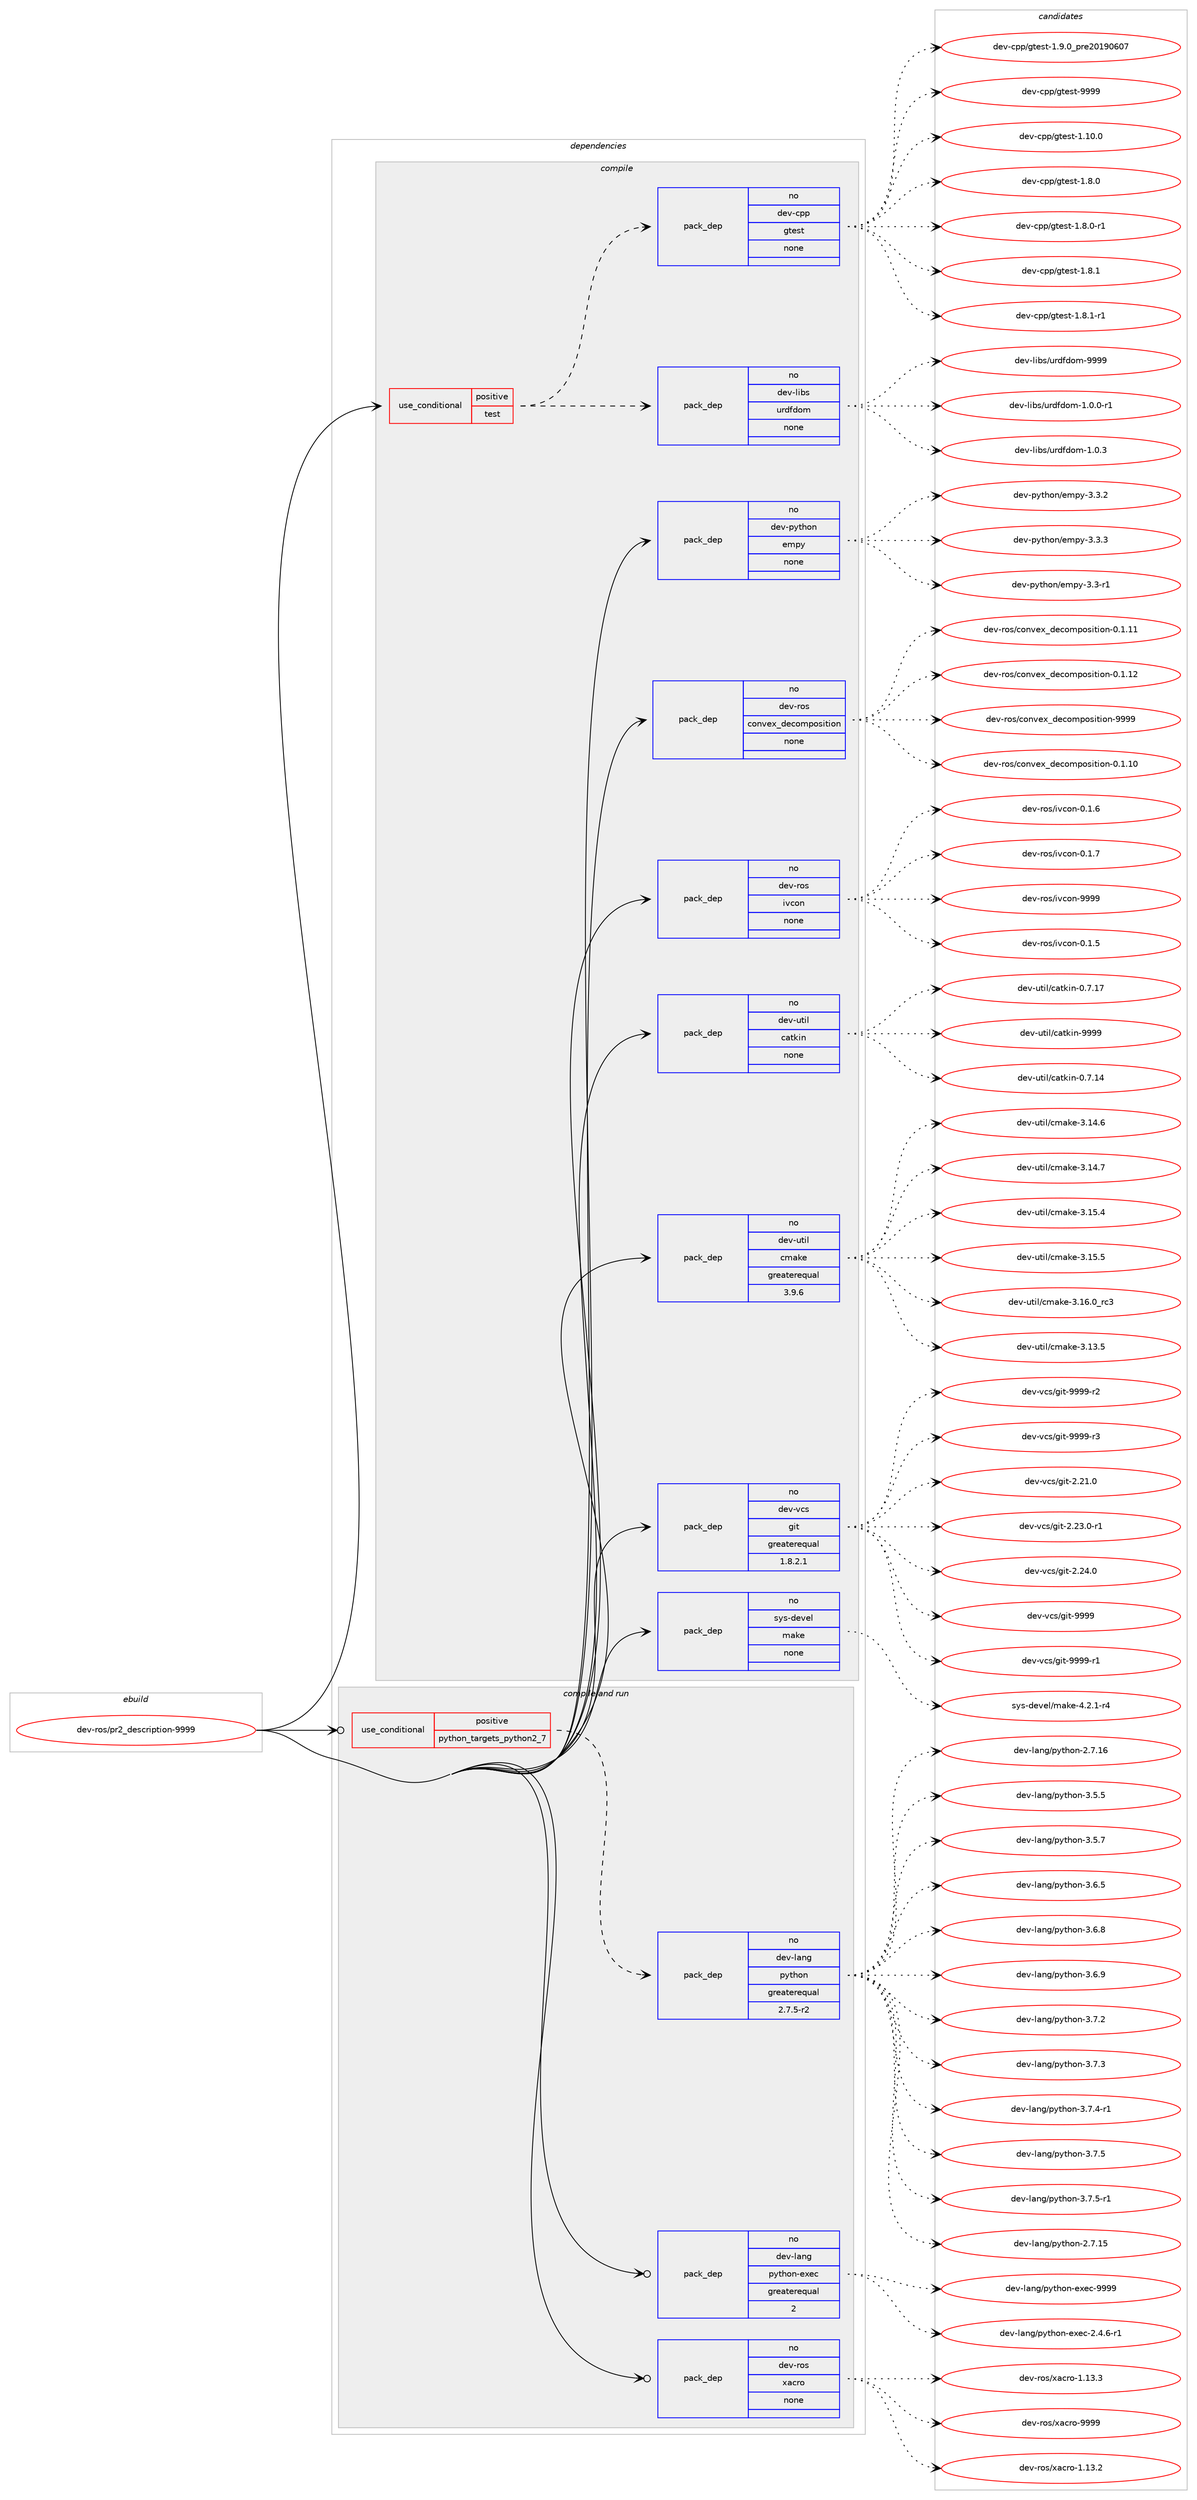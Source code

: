 digraph prolog {

# *************
# Graph options
# *************

newrank=true;
concentrate=true;
compound=true;
graph [rankdir=LR,fontname=Helvetica,fontsize=10,ranksep=1.5];#, ranksep=2.5, nodesep=0.2];
edge  [arrowhead=vee];
node  [fontname=Helvetica,fontsize=10];

# **********
# The ebuild
# **********

subgraph cluster_leftcol {
color=gray;
rank=same;
label=<<i>ebuild</i>>;
id [label="dev-ros/pr2_description-9999", color=red, width=4, href="../dev-ros/pr2_description-9999.svg"];
}

# ****************
# The dependencies
# ****************

subgraph cluster_midcol {
color=gray;
label=<<i>dependencies</i>>;
subgraph cluster_compile {
fillcolor="#eeeeee";
style=filled;
label=<<i>compile</i>>;
subgraph cond154178 {
dependency658414 [label=<<TABLE BORDER="0" CELLBORDER="1" CELLSPACING="0" CELLPADDING="4"><TR><TD ROWSPAN="3" CELLPADDING="10">use_conditional</TD></TR><TR><TD>positive</TD></TR><TR><TD>test</TD></TR></TABLE>>, shape=none, color=red];
subgraph pack492330 {
dependency658415 [label=<<TABLE BORDER="0" CELLBORDER="1" CELLSPACING="0" CELLPADDING="4" WIDTH="220"><TR><TD ROWSPAN="6" CELLPADDING="30">pack_dep</TD></TR><TR><TD WIDTH="110">no</TD></TR><TR><TD>dev-libs</TD></TR><TR><TD>urdfdom</TD></TR><TR><TD>none</TD></TR><TR><TD></TD></TR></TABLE>>, shape=none, color=blue];
}
dependency658414:e -> dependency658415:w [weight=20,style="dashed",arrowhead="vee"];
subgraph pack492331 {
dependency658416 [label=<<TABLE BORDER="0" CELLBORDER="1" CELLSPACING="0" CELLPADDING="4" WIDTH="220"><TR><TD ROWSPAN="6" CELLPADDING="30">pack_dep</TD></TR><TR><TD WIDTH="110">no</TD></TR><TR><TD>dev-cpp</TD></TR><TR><TD>gtest</TD></TR><TR><TD>none</TD></TR><TR><TD></TD></TR></TABLE>>, shape=none, color=blue];
}
dependency658414:e -> dependency658416:w [weight=20,style="dashed",arrowhead="vee"];
}
id:e -> dependency658414:w [weight=20,style="solid",arrowhead="vee"];
subgraph pack492332 {
dependency658417 [label=<<TABLE BORDER="0" CELLBORDER="1" CELLSPACING="0" CELLPADDING="4" WIDTH="220"><TR><TD ROWSPAN="6" CELLPADDING="30">pack_dep</TD></TR><TR><TD WIDTH="110">no</TD></TR><TR><TD>dev-python</TD></TR><TR><TD>empy</TD></TR><TR><TD>none</TD></TR><TR><TD></TD></TR></TABLE>>, shape=none, color=blue];
}
id:e -> dependency658417:w [weight=20,style="solid",arrowhead="vee"];
subgraph pack492333 {
dependency658418 [label=<<TABLE BORDER="0" CELLBORDER="1" CELLSPACING="0" CELLPADDING="4" WIDTH="220"><TR><TD ROWSPAN="6" CELLPADDING="30">pack_dep</TD></TR><TR><TD WIDTH="110">no</TD></TR><TR><TD>dev-ros</TD></TR><TR><TD>convex_decomposition</TD></TR><TR><TD>none</TD></TR><TR><TD></TD></TR></TABLE>>, shape=none, color=blue];
}
id:e -> dependency658418:w [weight=20,style="solid",arrowhead="vee"];
subgraph pack492334 {
dependency658419 [label=<<TABLE BORDER="0" CELLBORDER="1" CELLSPACING="0" CELLPADDING="4" WIDTH="220"><TR><TD ROWSPAN="6" CELLPADDING="30">pack_dep</TD></TR><TR><TD WIDTH="110">no</TD></TR><TR><TD>dev-ros</TD></TR><TR><TD>ivcon</TD></TR><TR><TD>none</TD></TR><TR><TD></TD></TR></TABLE>>, shape=none, color=blue];
}
id:e -> dependency658419:w [weight=20,style="solid",arrowhead="vee"];
subgraph pack492335 {
dependency658420 [label=<<TABLE BORDER="0" CELLBORDER="1" CELLSPACING="0" CELLPADDING="4" WIDTH="220"><TR><TD ROWSPAN="6" CELLPADDING="30">pack_dep</TD></TR><TR><TD WIDTH="110">no</TD></TR><TR><TD>dev-util</TD></TR><TR><TD>catkin</TD></TR><TR><TD>none</TD></TR><TR><TD></TD></TR></TABLE>>, shape=none, color=blue];
}
id:e -> dependency658420:w [weight=20,style="solid",arrowhead="vee"];
subgraph pack492336 {
dependency658421 [label=<<TABLE BORDER="0" CELLBORDER="1" CELLSPACING="0" CELLPADDING="4" WIDTH="220"><TR><TD ROWSPAN="6" CELLPADDING="30">pack_dep</TD></TR><TR><TD WIDTH="110">no</TD></TR><TR><TD>dev-util</TD></TR><TR><TD>cmake</TD></TR><TR><TD>greaterequal</TD></TR><TR><TD>3.9.6</TD></TR></TABLE>>, shape=none, color=blue];
}
id:e -> dependency658421:w [weight=20,style="solid",arrowhead="vee"];
subgraph pack492337 {
dependency658422 [label=<<TABLE BORDER="0" CELLBORDER="1" CELLSPACING="0" CELLPADDING="4" WIDTH="220"><TR><TD ROWSPAN="6" CELLPADDING="30">pack_dep</TD></TR><TR><TD WIDTH="110">no</TD></TR><TR><TD>dev-vcs</TD></TR><TR><TD>git</TD></TR><TR><TD>greaterequal</TD></TR><TR><TD>1.8.2.1</TD></TR></TABLE>>, shape=none, color=blue];
}
id:e -> dependency658422:w [weight=20,style="solid",arrowhead="vee"];
subgraph pack492338 {
dependency658423 [label=<<TABLE BORDER="0" CELLBORDER="1" CELLSPACING="0" CELLPADDING="4" WIDTH="220"><TR><TD ROWSPAN="6" CELLPADDING="30">pack_dep</TD></TR><TR><TD WIDTH="110">no</TD></TR><TR><TD>sys-devel</TD></TR><TR><TD>make</TD></TR><TR><TD>none</TD></TR><TR><TD></TD></TR></TABLE>>, shape=none, color=blue];
}
id:e -> dependency658423:w [weight=20,style="solid",arrowhead="vee"];
}
subgraph cluster_compileandrun {
fillcolor="#eeeeee";
style=filled;
label=<<i>compile and run</i>>;
subgraph cond154179 {
dependency658424 [label=<<TABLE BORDER="0" CELLBORDER="1" CELLSPACING="0" CELLPADDING="4"><TR><TD ROWSPAN="3" CELLPADDING="10">use_conditional</TD></TR><TR><TD>positive</TD></TR><TR><TD>python_targets_python2_7</TD></TR></TABLE>>, shape=none, color=red];
subgraph pack492339 {
dependency658425 [label=<<TABLE BORDER="0" CELLBORDER="1" CELLSPACING="0" CELLPADDING="4" WIDTH="220"><TR><TD ROWSPAN="6" CELLPADDING="30">pack_dep</TD></TR><TR><TD WIDTH="110">no</TD></TR><TR><TD>dev-lang</TD></TR><TR><TD>python</TD></TR><TR><TD>greaterequal</TD></TR><TR><TD>2.7.5-r2</TD></TR></TABLE>>, shape=none, color=blue];
}
dependency658424:e -> dependency658425:w [weight=20,style="dashed",arrowhead="vee"];
}
id:e -> dependency658424:w [weight=20,style="solid",arrowhead="odotvee"];
subgraph pack492340 {
dependency658426 [label=<<TABLE BORDER="0" CELLBORDER="1" CELLSPACING="0" CELLPADDING="4" WIDTH="220"><TR><TD ROWSPAN="6" CELLPADDING="30">pack_dep</TD></TR><TR><TD WIDTH="110">no</TD></TR><TR><TD>dev-lang</TD></TR><TR><TD>python-exec</TD></TR><TR><TD>greaterequal</TD></TR><TR><TD>2</TD></TR></TABLE>>, shape=none, color=blue];
}
id:e -> dependency658426:w [weight=20,style="solid",arrowhead="odotvee"];
subgraph pack492341 {
dependency658427 [label=<<TABLE BORDER="0" CELLBORDER="1" CELLSPACING="0" CELLPADDING="4" WIDTH="220"><TR><TD ROWSPAN="6" CELLPADDING="30">pack_dep</TD></TR><TR><TD WIDTH="110">no</TD></TR><TR><TD>dev-ros</TD></TR><TR><TD>xacro</TD></TR><TR><TD>none</TD></TR><TR><TD></TD></TR></TABLE>>, shape=none, color=blue];
}
id:e -> dependency658427:w [weight=20,style="solid",arrowhead="odotvee"];
}
subgraph cluster_run {
fillcolor="#eeeeee";
style=filled;
label=<<i>run</i>>;
}
}

# **************
# The candidates
# **************

subgraph cluster_choices {
rank=same;
color=gray;
label=<<i>candidates</i>>;

subgraph choice492330 {
color=black;
nodesep=1;
choice1001011184510810598115471171141001021001111094549464846484511449 [label="dev-libs/urdfdom-1.0.0-r1", color=red, width=4,href="../dev-libs/urdfdom-1.0.0-r1.svg"];
choice100101118451081059811547117114100102100111109454946484651 [label="dev-libs/urdfdom-1.0.3", color=red, width=4,href="../dev-libs/urdfdom-1.0.3.svg"];
choice1001011184510810598115471171141001021001111094557575757 [label="dev-libs/urdfdom-9999", color=red, width=4,href="../dev-libs/urdfdom-9999.svg"];
dependency658415:e -> choice1001011184510810598115471171141001021001111094549464846484511449:w [style=dotted,weight="100"];
dependency658415:e -> choice100101118451081059811547117114100102100111109454946484651:w [style=dotted,weight="100"];
dependency658415:e -> choice1001011184510810598115471171141001021001111094557575757:w [style=dotted,weight="100"];
}
subgraph choice492331 {
color=black;
nodesep=1;
choice10010111845991121124710311610111511645494649484648 [label="dev-cpp/gtest-1.10.0", color=red, width=4,href="../dev-cpp/gtest-1.10.0.svg"];
choice100101118459911211247103116101115116454946564648 [label="dev-cpp/gtest-1.8.0", color=red, width=4,href="../dev-cpp/gtest-1.8.0.svg"];
choice1001011184599112112471031161011151164549465646484511449 [label="dev-cpp/gtest-1.8.0-r1", color=red, width=4,href="../dev-cpp/gtest-1.8.0-r1.svg"];
choice100101118459911211247103116101115116454946564649 [label="dev-cpp/gtest-1.8.1", color=red, width=4,href="../dev-cpp/gtest-1.8.1.svg"];
choice1001011184599112112471031161011151164549465646494511449 [label="dev-cpp/gtest-1.8.1-r1", color=red, width=4,href="../dev-cpp/gtest-1.8.1-r1.svg"];
choice100101118459911211247103116101115116454946574648951121141015048495748544855 [label="dev-cpp/gtest-1.9.0_pre20190607", color=red, width=4,href="../dev-cpp/gtest-1.9.0_pre20190607.svg"];
choice1001011184599112112471031161011151164557575757 [label="dev-cpp/gtest-9999", color=red, width=4,href="../dev-cpp/gtest-9999.svg"];
dependency658416:e -> choice10010111845991121124710311610111511645494649484648:w [style=dotted,weight="100"];
dependency658416:e -> choice100101118459911211247103116101115116454946564648:w [style=dotted,weight="100"];
dependency658416:e -> choice1001011184599112112471031161011151164549465646484511449:w [style=dotted,weight="100"];
dependency658416:e -> choice100101118459911211247103116101115116454946564649:w [style=dotted,weight="100"];
dependency658416:e -> choice1001011184599112112471031161011151164549465646494511449:w [style=dotted,weight="100"];
dependency658416:e -> choice100101118459911211247103116101115116454946574648951121141015048495748544855:w [style=dotted,weight="100"];
dependency658416:e -> choice1001011184599112112471031161011151164557575757:w [style=dotted,weight="100"];
}
subgraph choice492332 {
color=black;
nodesep=1;
choice1001011184511212111610411111047101109112121455146514511449 [label="dev-python/empy-3.3-r1", color=red, width=4,href="../dev-python/empy-3.3-r1.svg"];
choice1001011184511212111610411111047101109112121455146514650 [label="dev-python/empy-3.3.2", color=red, width=4,href="../dev-python/empy-3.3.2.svg"];
choice1001011184511212111610411111047101109112121455146514651 [label="dev-python/empy-3.3.3", color=red, width=4,href="../dev-python/empy-3.3.3.svg"];
dependency658417:e -> choice1001011184511212111610411111047101109112121455146514511449:w [style=dotted,weight="100"];
dependency658417:e -> choice1001011184511212111610411111047101109112121455146514650:w [style=dotted,weight="100"];
dependency658417:e -> choice1001011184511212111610411111047101109112121455146514651:w [style=dotted,weight="100"];
}
subgraph choice492333 {
color=black;
nodesep=1;
choice100101118451141111154799111110118101120951001019911110911211111510511610511111045484649464948 [label="dev-ros/convex_decomposition-0.1.10", color=red, width=4,href="../dev-ros/convex_decomposition-0.1.10.svg"];
choice100101118451141111154799111110118101120951001019911110911211111510511610511111045484649464949 [label="dev-ros/convex_decomposition-0.1.11", color=red, width=4,href="../dev-ros/convex_decomposition-0.1.11.svg"];
choice100101118451141111154799111110118101120951001019911110911211111510511610511111045484649464950 [label="dev-ros/convex_decomposition-0.1.12", color=red, width=4,href="../dev-ros/convex_decomposition-0.1.12.svg"];
choice10010111845114111115479911111011810112095100101991111091121111151051161051111104557575757 [label="dev-ros/convex_decomposition-9999", color=red, width=4,href="../dev-ros/convex_decomposition-9999.svg"];
dependency658418:e -> choice100101118451141111154799111110118101120951001019911110911211111510511610511111045484649464948:w [style=dotted,weight="100"];
dependency658418:e -> choice100101118451141111154799111110118101120951001019911110911211111510511610511111045484649464949:w [style=dotted,weight="100"];
dependency658418:e -> choice100101118451141111154799111110118101120951001019911110911211111510511610511111045484649464950:w [style=dotted,weight="100"];
dependency658418:e -> choice10010111845114111115479911111011810112095100101991111091121111151051161051111104557575757:w [style=dotted,weight="100"];
}
subgraph choice492334 {
color=black;
nodesep=1;
choice100101118451141111154710511899111110454846494653 [label="dev-ros/ivcon-0.1.5", color=red, width=4,href="../dev-ros/ivcon-0.1.5.svg"];
choice100101118451141111154710511899111110454846494654 [label="dev-ros/ivcon-0.1.6", color=red, width=4,href="../dev-ros/ivcon-0.1.6.svg"];
choice100101118451141111154710511899111110454846494655 [label="dev-ros/ivcon-0.1.7", color=red, width=4,href="../dev-ros/ivcon-0.1.7.svg"];
choice1001011184511411111547105118991111104557575757 [label="dev-ros/ivcon-9999", color=red, width=4,href="../dev-ros/ivcon-9999.svg"];
dependency658419:e -> choice100101118451141111154710511899111110454846494653:w [style=dotted,weight="100"];
dependency658419:e -> choice100101118451141111154710511899111110454846494654:w [style=dotted,weight="100"];
dependency658419:e -> choice100101118451141111154710511899111110454846494655:w [style=dotted,weight="100"];
dependency658419:e -> choice1001011184511411111547105118991111104557575757:w [style=dotted,weight="100"];
}
subgraph choice492335 {
color=black;
nodesep=1;
choice1001011184511711610510847999711610710511045484655464952 [label="dev-util/catkin-0.7.14", color=red, width=4,href="../dev-util/catkin-0.7.14.svg"];
choice1001011184511711610510847999711610710511045484655464955 [label="dev-util/catkin-0.7.17", color=red, width=4,href="../dev-util/catkin-0.7.17.svg"];
choice100101118451171161051084799971161071051104557575757 [label="dev-util/catkin-9999", color=red, width=4,href="../dev-util/catkin-9999.svg"];
dependency658420:e -> choice1001011184511711610510847999711610710511045484655464952:w [style=dotted,weight="100"];
dependency658420:e -> choice1001011184511711610510847999711610710511045484655464955:w [style=dotted,weight="100"];
dependency658420:e -> choice100101118451171161051084799971161071051104557575757:w [style=dotted,weight="100"];
}
subgraph choice492336 {
color=black;
nodesep=1;
choice1001011184511711610510847991099710710145514649514653 [label="dev-util/cmake-3.13.5", color=red, width=4,href="../dev-util/cmake-3.13.5.svg"];
choice1001011184511711610510847991099710710145514649524654 [label="dev-util/cmake-3.14.6", color=red, width=4,href="../dev-util/cmake-3.14.6.svg"];
choice1001011184511711610510847991099710710145514649524655 [label="dev-util/cmake-3.14.7", color=red, width=4,href="../dev-util/cmake-3.14.7.svg"];
choice1001011184511711610510847991099710710145514649534652 [label="dev-util/cmake-3.15.4", color=red, width=4,href="../dev-util/cmake-3.15.4.svg"];
choice1001011184511711610510847991099710710145514649534653 [label="dev-util/cmake-3.15.5", color=red, width=4,href="../dev-util/cmake-3.15.5.svg"];
choice1001011184511711610510847991099710710145514649544648951149951 [label="dev-util/cmake-3.16.0_rc3", color=red, width=4,href="../dev-util/cmake-3.16.0_rc3.svg"];
dependency658421:e -> choice1001011184511711610510847991099710710145514649514653:w [style=dotted,weight="100"];
dependency658421:e -> choice1001011184511711610510847991099710710145514649524654:w [style=dotted,weight="100"];
dependency658421:e -> choice1001011184511711610510847991099710710145514649524655:w [style=dotted,weight="100"];
dependency658421:e -> choice1001011184511711610510847991099710710145514649534652:w [style=dotted,weight="100"];
dependency658421:e -> choice1001011184511711610510847991099710710145514649534653:w [style=dotted,weight="100"];
dependency658421:e -> choice1001011184511711610510847991099710710145514649544648951149951:w [style=dotted,weight="100"];
}
subgraph choice492337 {
color=black;
nodesep=1;
choice10010111845118991154710310511645504650494648 [label="dev-vcs/git-2.21.0", color=red, width=4,href="../dev-vcs/git-2.21.0.svg"];
choice100101118451189911547103105116455046505146484511449 [label="dev-vcs/git-2.23.0-r1", color=red, width=4,href="../dev-vcs/git-2.23.0-r1.svg"];
choice10010111845118991154710310511645504650524648 [label="dev-vcs/git-2.24.0", color=red, width=4,href="../dev-vcs/git-2.24.0.svg"];
choice1001011184511899115471031051164557575757 [label="dev-vcs/git-9999", color=red, width=4,href="../dev-vcs/git-9999.svg"];
choice10010111845118991154710310511645575757574511449 [label="dev-vcs/git-9999-r1", color=red, width=4,href="../dev-vcs/git-9999-r1.svg"];
choice10010111845118991154710310511645575757574511450 [label="dev-vcs/git-9999-r2", color=red, width=4,href="../dev-vcs/git-9999-r2.svg"];
choice10010111845118991154710310511645575757574511451 [label="dev-vcs/git-9999-r3", color=red, width=4,href="../dev-vcs/git-9999-r3.svg"];
dependency658422:e -> choice10010111845118991154710310511645504650494648:w [style=dotted,weight="100"];
dependency658422:e -> choice100101118451189911547103105116455046505146484511449:w [style=dotted,weight="100"];
dependency658422:e -> choice10010111845118991154710310511645504650524648:w [style=dotted,weight="100"];
dependency658422:e -> choice1001011184511899115471031051164557575757:w [style=dotted,weight="100"];
dependency658422:e -> choice10010111845118991154710310511645575757574511449:w [style=dotted,weight="100"];
dependency658422:e -> choice10010111845118991154710310511645575757574511450:w [style=dotted,weight="100"];
dependency658422:e -> choice10010111845118991154710310511645575757574511451:w [style=dotted,weight="100"];
}
subgraph choice492338 {
color=black;
nodesep=1;
choice1151211154510010111810110847109971071014552465046494511452 [label="sys-devel/make-4.2.1-r4", color=red, width=4,href="../sys-devel/make-4.2.1-r4.svg"];
dependency658423:e -> choice1151211154510010111810110847109971071014552465046494511452:w [style=dotted,weight="100"];
}
subgraph choice492339 {
color=black;
nodesep=1;
choice10010111845108971101034711212111610411111045504655464953 [label="dev-lang/python-2.7.15", color=red, width=4,href="../dev-lang/python-2.7.15.svg"];
choice10010111845108971101034711212111610411111045504655464954 [label="dev-lang/python-2.7.16", color=red, width=4,href="../dev-lang/python-2.7.16.svg"];
choice100101118451089711010347112121116104111110455146534653 [label="dev-lang/python-3.5.5", color=red, width=4,href="../dev-lang/python-3.5.5.svg"];
choice100101118451089711010347112121116104111110455146534655 [label="dev-lang/python-3.5.7", color=red, width=4,href="../dev-lang/python-3.5.7.svg"];
choice100101118451089711010347112121116104111110455146544653 [label="dev-lang/python-3.6.5", color=red, width=4,href="../dev-lang/python-3.6.5.svg"];
choice100101118451089711010347112121116104111110455146544656 [label="dev-lang/python-3.6.8", color=red, width=4,href="../dev-lang/python-3.6.8.svg"];
choice100101118451089711010347112121116104111110455146544657 [label="dev-lang/python-3.6.9", color=red, width=4,href="../dev-lang/python-3.6.9.svg"];
choice100101118451089711010347112121116104111110455146554650 [label="dev-lang/python-3.7.2", color=red, width=4,href="../dev-lang/python-3.7.2.svg"];
choice100101118451089711010347112121116104111110455146554651 [label="dev-lang/python-3.7.3", color=red, width=4,href="../dev-lang/python-3.7.3.svg"];
choice1001011184510897110103471121211161041111104551465546524511449 [label="dev-lang/python-3.7.4-r1", color=red, width=4,href="../dev-lang/python-3.7.4-r1.svg"];
choice100101118451089711010347112121116104111110455146554653 [label="dev-lang/python-3.7.5", color=red, width=4,href="../dev-lang/python-3.7.5.svg"];
choice1001011184510897110103471121211161041111104551465546534511449 [label="dev-lang/python-3.7.5-r1", color=red, width=4,href="../dev-lang/python-3.7.5-r1.svg"];
dependency658425:e -> choice10010111845108971101034711212111610411111045504655464953:w [style=dotted,weight="100"];
dependency658425:e -> choice10010111845108971101034711212111610411111045504655464954:w [style=dotted,weight="100"];
dependency658425:e -> choice100101118451089711010347112121116104111110455146534653:w [style=dotted,weight="100"];
dependency658425:e -> choice100101118451089711010347112121116104111110455146534655:w [style=dotted,weight="100"];
dependency658425:e -> choice100101118451089711010347112121116104111110455146544653:w [style=dotted,weight="100"];
dependency658425:e -> choice100101118451089711010347112121116104111110455146544656:w [style=dotted,weight="100"];
dependency658425:e -> choice100101118451089711010347112121116104111110455146544657:w [style=dotted,weight="100"];
dependency658425:e -> choice100101118451089711010347112121116104111110455146554650:w [style=dotted,weight="100"];
dependency658425:e -> choice100101118451089711010347112121116104111110455146554651:w [style=dotted,weight="100"];
dependency658425:e -> choice1001011184510897110103471121211161041111104551465546524511449:w [style=dotted,weight="100"];
dependency658425:e -> choice100101118451089711010347112121116104111110455146554653:w [style=dotted,weight="100"];
dependency658425:e -> choice1001011184510897110103471121211161041111104551465546534511449:w [style=dotted,weight="100"];
}
subgraph choice492340 {
color=black;
nodesep=1;
choice10010111845108971101034711212111610411111045101120101994550465246544511449 [label="dev-lang/python-exec-2.4.6-r1", color=red, width=4,href="../dev-lang/python-exec-2.4.6-r1.svg"];
choice10010111845108971101034711212111610411111045101120101994557575757 [label="dev-lang/python-exec-9999", color=red, width=4,href="../dev-lang/python-exec-9999.svg"];
dependency658426:e -> choice10010111845108971101034711212111610411111045101120101994550465246544511449:w [style=dotted,weight="100"];
dependency658426:e -> choice10010111845108971101034711212111610411111045101120101994557575757:w [style=dotted,weight="100"];
}
subgraph choice492341 {
color=black;
nodesep=1;
choice1001011184511411111547120979911411145494649514650 [label="dev-ros/xacro-1.13.2", color=red, width=4,href="../dev-ros/xacro-1.13.2.svg"];
choice1001011184511411111547120979911411145494649514651 [label="dev-ros/xacro-1.13.3", color=red, width=4,href="../dev-ros/xacro-1.13.3.svg"];
choice100101118451141111154712097991141114557575757 [label="dev-ros/xacro-9999", color=red, width=4,href="../dev-ros/xacro-9999.svg"];
dependency658427:e -> choice1001011184511411111547120979911411145494649514650:w [style=dotted,weight="100"];
dependency658427:e -> choice1001011184511411111547120979911411145494649514651:w [style=dotted,weight="100"];
dependency658427:e -> choice100101118451141111154712097991141114557575757:w [style=dotted,weight="100"];
}
}

}
